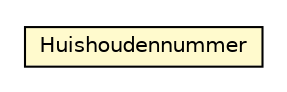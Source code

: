 #!/usr/local/bin/dot
#
# Class diagram 
# Generated by UMLGraph version R5_6-24-gf6e263 (http://www.umlgraph.org/)
#

digraph G {
	edge [fontname="Helvetica",fontsize=10,labelfontname="Helvetica",labelfontsize=10];
	node [fontname="Helvetica",fontsize=10,shape=plaintext];
	nodesep=0.25;
	ranksep=0.5;
	// nl.egem.stuf.sector.bg._0204.HHDFund.Huishoudennummer
	c63388 [label=<<table title="nl.egem.stuf.sector.bg._0204.HHDFund.Huishoudennummer" border="0" cellborder="1" cellspacing="0" cellpadding="2" port="p" bgcolor="lemonChiffon" href="./HHDFund.Huishoudennummer.html">
		<tr><td><table border="0" cellspacing="0" cellpadding="1">
<tr><td align="center" balign="center"> Huishoudennummer </td></tr>
		</table></td></tr>
		</table>>, URL="./HHDFund.Huishoudennummer.html", fontname="Helvetica", fontcolor="black", fontsize=10.0];
}

